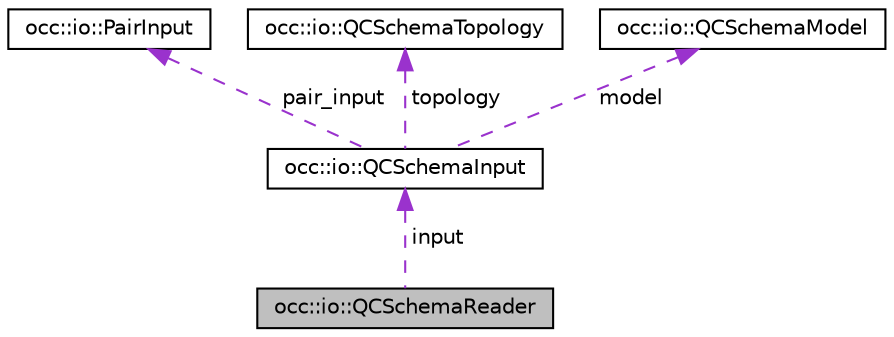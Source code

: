 digraph "occ::io::QCSchemaReader"
{
 // LATEX_PDF_SIZE
  bgcolor="transparent";
  edge [fontname="Helvetica",fontsize="10",labelfontname="Helvetica",labelfontsize="10"];
  node [fontname="Helvetica",fontsize="10",shape=record];
  Node1 [label="occ::io::QCSchemaReader",height=0.2,width=0.4,color="black", fillcolor="grey75", style="filled", fontcolor="black",tooltip=" "];
  Node2 -> Node1 [dir="back",color="darkorchid3",fontsize="10",style="dashed",label=" input" ,fontname="Helvetica"];
  Node2 [label="occ::io::QCSchemaInput",height=0.2,width=0.4,color="black",URL="$structocc_1_1io_1_1QCSchemaInput.html",tooltip=" "];
  Node3 -> Node2 [dir="back",color="darkorchid3",fontsize="10",style="dashed",label=" pair_input" ,fontname="Helvetica"];
  Node3 [label="occ::io::PairInput",height=0.2,width=0.4,color="black",URL="$structocc_1_1io_1_1PairInput.html",tooltip=" "];
  Node4 -> Node2 [dir="back",color="darkorchid3",fontsize="10",style="dashed",label=" topology" ,fontname="Helvetica"];
  Node4 [label="occ::io::QCSchemaTopology",height=0.2,width=0.4,color="black",URL="$structocc_1_1io_1_1QCSchemaTopology.html",tooltip=" "];
  Node5 -> Node2 [dir="back",color="darkorchid3",fontsize="10",style="dashed",label=" model" ,fontname="Helvetica"];
  Node5 [label="occ::io::QCSchemaModel",height=0.2,width=0.4,color="black",URL="$structocc_1_1io_1_1QCSchemaModel.html",tooltip=" "];
}
